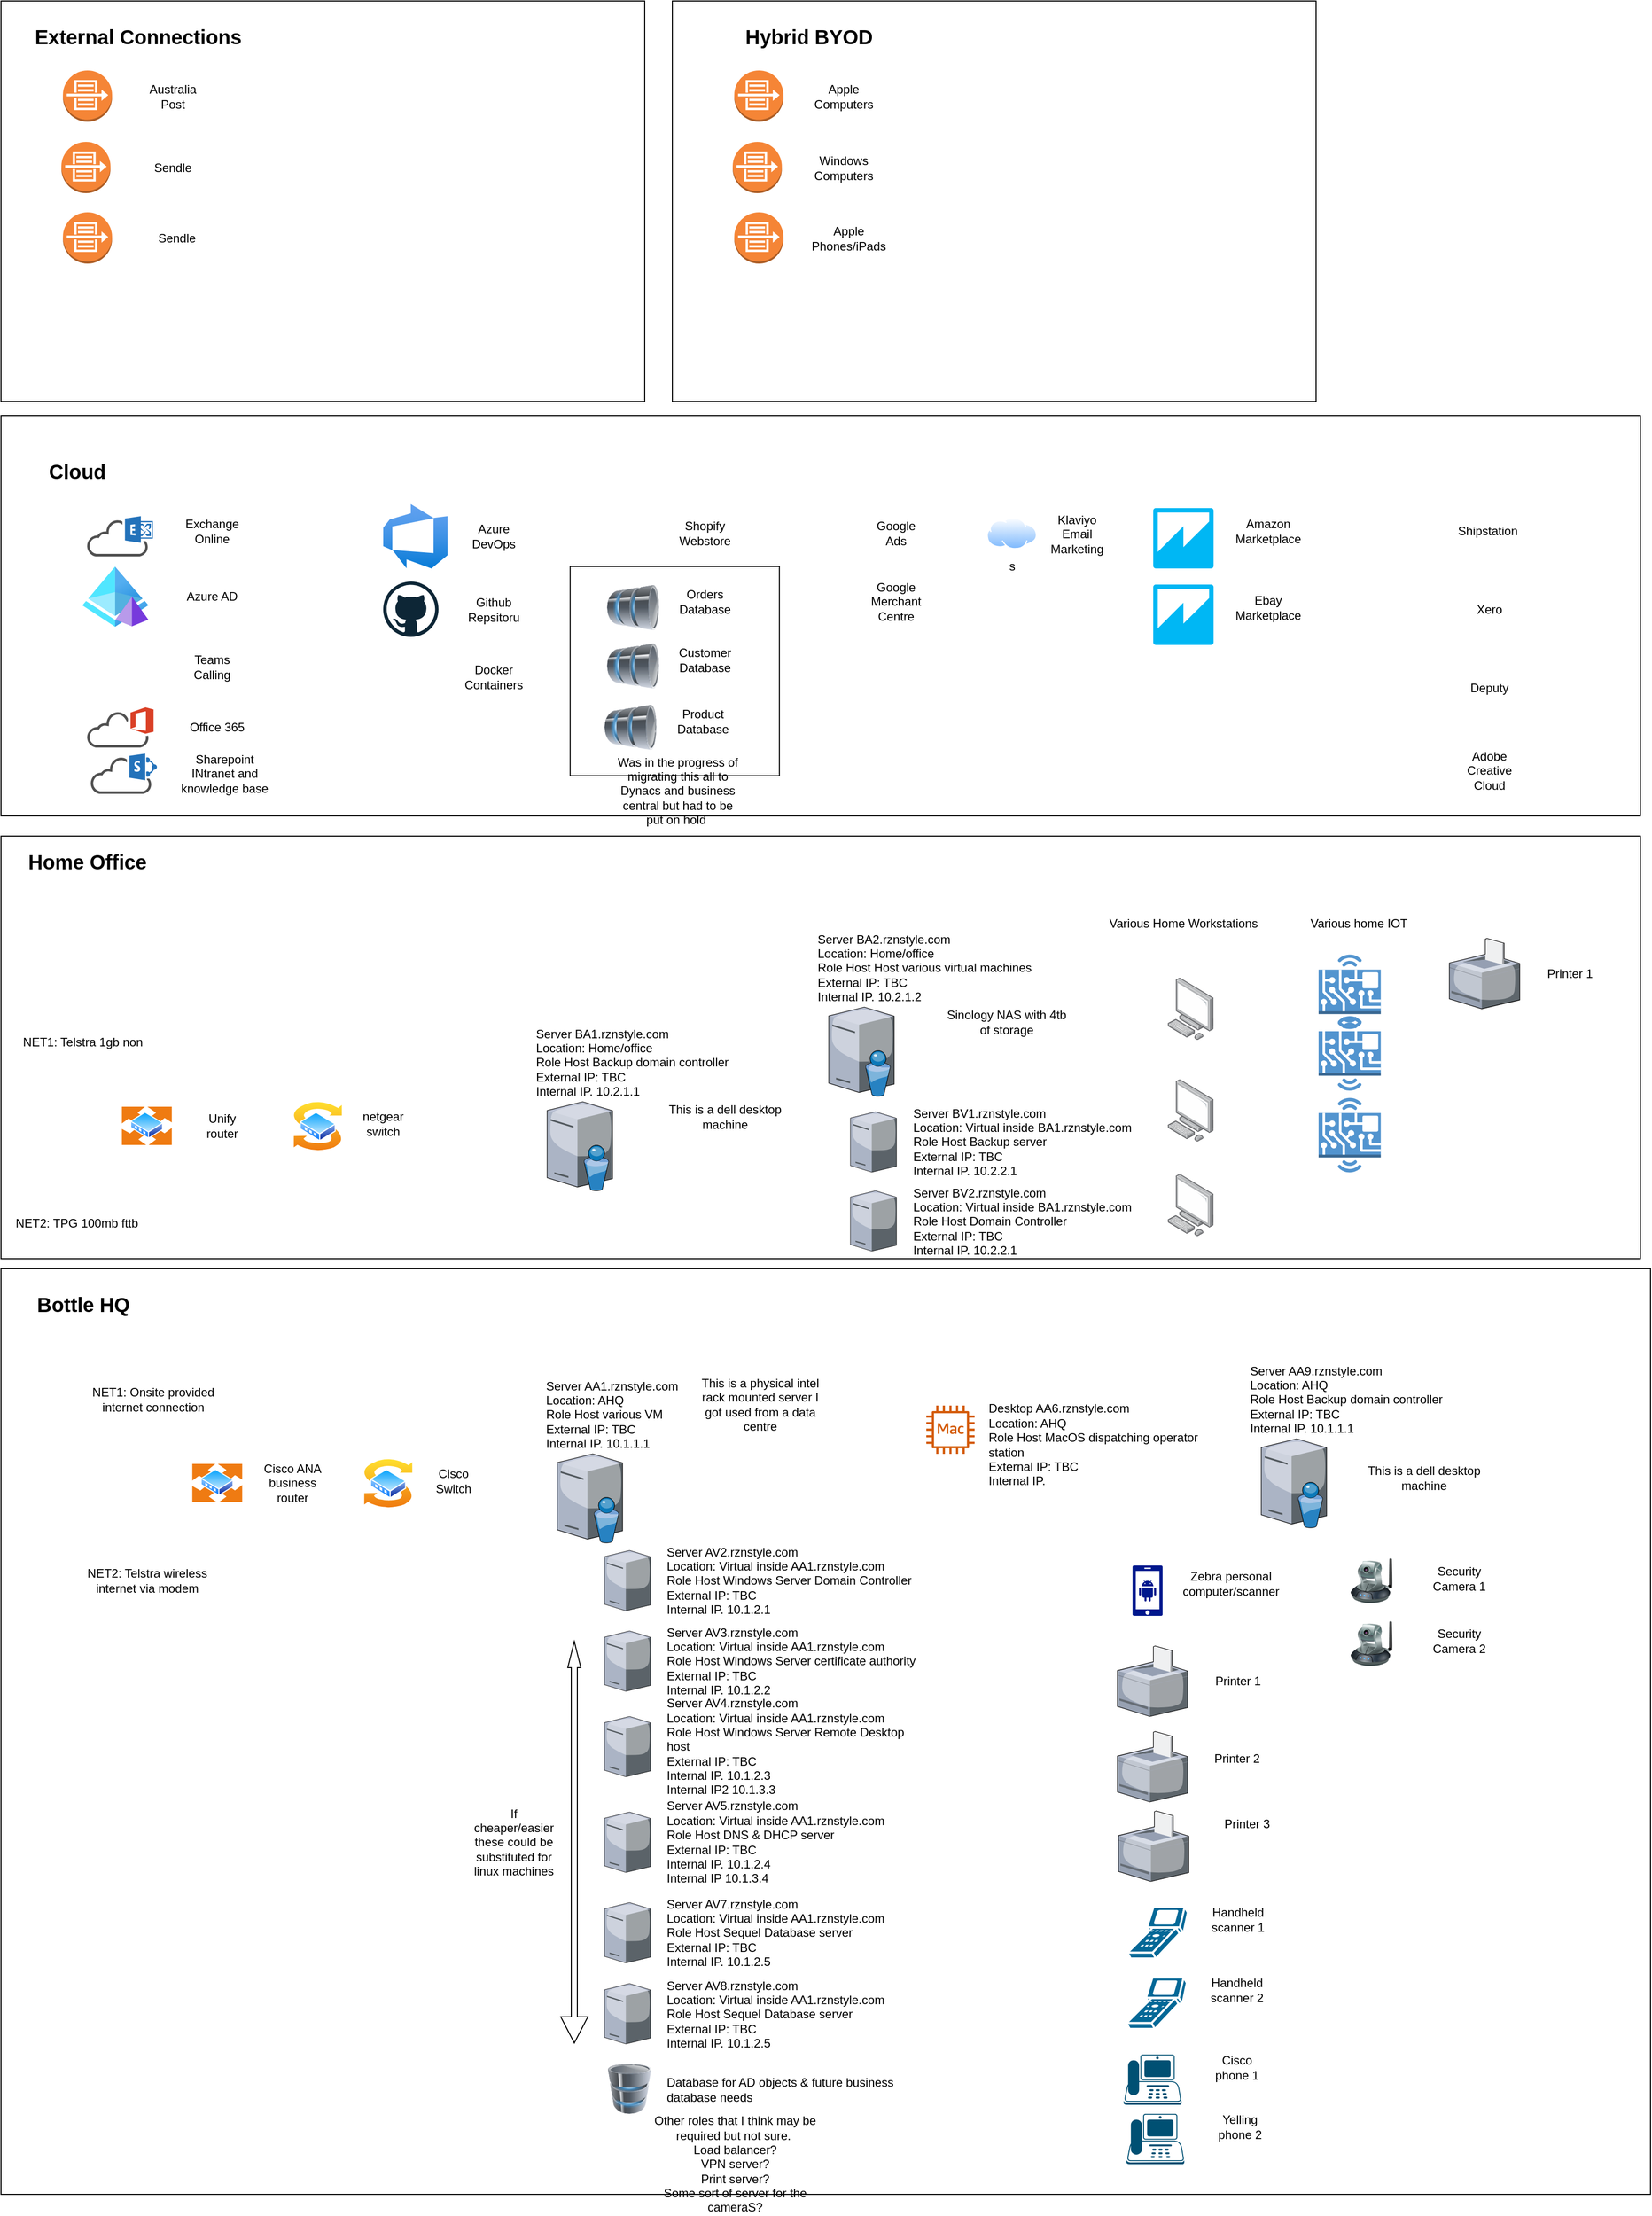 <mxfile version="21.2.3" type="github">
  <diagram name="Page-1" id="822b0af5-4adb-64df-f703-e8dfc1f81529">
    <mxGraphModel dx="2068" dy="2892" grid="1" gridSize="10" guides="1" tooltips="1" connect="1" arrows="1" fold="1" page="1" pageScale="1" pageWidth="1100" pageHeight="850" background="none" math="0" shadow="0">
      <root>
        <mxCell id="0" />
        <mxCell id="1" parent="0" />
        <mxCell id="7GHPirL2G5iuhD6CfWB7-133" value="" style="whiteSpace=wrap;html=1;aspect=fixed;" vertex="1" parent="1">
          <mxGeometry x="1075.88" y="-818" width="208" height="208" as="geometry" />
        </mxCell>
        <mxCell id="7GHPirL2G5iuhD6CfWB7-33" value="" style="rounded=0;whiteSpace=wrap;html=1;fillColor=none;" vertex="1" parent="1">
          <mxGeometry x="510" y="-120" width="1640" height="920" as="geometry" />
        </mxCell>
        <mxCell id="7d933b09d9755ecc-4" value="" style="verticalLabelPosition=bottom;aspect=fixed;html=1;verticalAlign=top;strokeColor=none;shape=mxgraph.citrix.directory_server;rounded=0;shadow=0;comic=0;fontFamily=Verdana;" parent="1" vertex="1">
          <mxGeometry x="1063" y="64" width="65" height="88.5" as="geometry" />
        </mxCell>
        <mxCell id="7d933b09d9755ecc-17" value="" style="verticalLabelPosition=bottom;aspect=fixed;html=1;verticalAlign=top;strokeColor=none;shape=mxgraph.citrix.tower_server;rounded=0;shadow=0;comic=0;fontFamily=Verdana;" parent="1" vertex="1">
          <mxGeometry x="1110" y="160" width="45.88" height="60" as="geometry" />
        </mxCell>
        <mxCell id="7GHPirL2G5iuhD6CfWB7-1" value="Server AA1.rznstyle.com&lt;br&gt;Location: AHQ&lt;br&gt;Role Host various VM&lt;br&gt;External IP: TBC&lt;br&gt;&lt;div style=&quot;&quot;&gt;Internal IP. 10.1.1.1&lt;/div&gt;" style="text;strokeColor=none;align=left;fillColor=none;html=1;verticalAlign=middle;whiteSpace=wrap;rounded=0;" vertex="1" parent="1">
          <mxGeometry x="1050" y="10" width="210" height="30" as="geometry" />
        </mxCell>
        <mxCell id="7GHPirL2G5iuhD6CfWB7-2" value="Server AV2.rznstyle.com&lt;br&gt;Location: Virtual inside AA1.rznstyle.com&lt;br&gt;Role Host Windows Server Domain Controller&lt;br&gt;External IP: TBC&lt;br&gt;&lt;div style=&quot;&quot;&gt;Internal IP. 10.1.2.1&lt;/div&gt;" style="text;strokeColor=none;align=left;fillColor=none;html=1;verticalAlign=middle;whiteSpace=wrap;rounded=0;" vertex="1" parent="1">
          <mxGeometry x="1170" y="175" width="250" height="30" as="geometry" />
        </mxCell>
        <mxCell id="7GHPirL2G5iuhD6CfWB7-3" value="" style="verticalLabelPosition=bottom;aspect=fixed;html=1;verticalAlign=top;strokeColor=none;shape=mxgraph.citrix.tower_server;rounded=0;shadow=0;comic=0;fontFamily=Verdana;" vertex="1" parent="1">
          <mxGeometry x="1110" y="240" width="45.88" height="60" as="geometry" />
        </mxCell>
        <mxCell id="7GHPirL2G5iuhD6CfWB7-4" value="Server AV3.rznstyle.com&lt;br&gt;Location: Virtual inside AA1.rznstyle.com&lt;br&gt;Role Host Windows Server certificate authority&lt;br&gt;External IP: TBC&lt;br&gt;&lt;div style=&quot;&quot;&gt;Internal IP. 10.1.2.2&lt;/div&gt;" style="text;strokeColor=none;align=left;fillColor=none;html=1;verticalAlign=middle;whiteSpace=wrap;rounded=0;" vertex="1" parent="1">
          <mxGeometry x="1170" y="255" width="250" height="30" as="geometry" />
        </mxCell>
        <mxCell id="7GHPirL2G5iuhD6CfWB7-5" value="" style="verticalLabelPosition=bottom;aspect=fixed;html=1;verticalAlign=top;strokeColor=none;shape=mxgraph.citrix.tower_server;rounded=0;shadow=0;comic=0;fontFamily=Verdana;" vertex="1" parent="1">
          <mxGeometry x="1110" y="325" width="45.88" height="60" as="geometry" />
        </mxCell>
        <mxCell id="7GHPirL2G5iuhD6CfWB7-6" value="Server AV4.rznstyle.com&lt;br&gt;Location: Virtual inside AA1.rznstyle.com&lt;br&gt;Role Host Windows Server Remote Desktop host&lt;br&gt;External IP: TBC&lt;br&gt;&lt;div style=&quot;&quot;&gt;Internal IP. 10.1.2.3&lt;/div&gt;&lt;div style=&quot;&quot;&gt;Internal IP2 10.1.3.3&lt;/div&gt;" style="text;strokeColor=none;align=left;fillColor=none;html=1;verticalAlign=middle;whiteSpace=wrap;rounded=0;" vertex="1" parent="1">
          <mxGeometry x="1170" y="340" width="250" height="30" as="geometry" />
        </mxCell>
        <mxCell id="7GHPirL2G5iuhD6CfWB7-7" value="" style="verticalLabelPosition=bottom;aspect=fixed;html=1;verticalAlign=top;strokeColor=none;shape=mxgraph.citrix.tower_server;rounded=0;shadow=0;comic=0;fontFamily=Verdana;" vertex="1" parent="1">
          <mxGeometry x="1110" y="420" width="45.88" height="60" as="geometry" />
        </mxCell>
        <mxCell id="7GHPirL2G5iuhD6CfWB7-8" value="Server AV5.rznstyle.com&lt;br&gt;Location: Virtual inside AA1.rznstyle.com&lt;br&gt;Role Host DNS &amp;amp; DHCP server&lt;br&gt;External IP: TBC&lt;br&gt;&lt;div style=&quot;&quot;&gt;Internal IP. 10.1.2.4&lt;/div&gt;&lt;div style=&quot;&quot;&gt;Internal IP 10.1.3.4&lt;/div&gt;" style="text;strokeColor=none;align=left;fillColor=none;html=1;verticalAlign=middle;whiteSpace=wrap;rounded=0;" vertex="1" parent="1">
          <mxGeometry x="1170" y="435" width="250" height="30" as="geometry" />
        </mxCell>
        <mxCell id="7GHPirL2G5iuhD6CfWB7-9" value="" style="sketch=0;outlineConnect=0;fontColor=#232F3E;gradientColor=none;fillColor=#D45B07;strokeColor=none;dashed=0;verticalLabelPosition=bottom;verticalAlign=top;align=center;html=1;fontSize=12;fontStyle=0;aspect=fixed;pointerEvents=1;shape=mxgraph.aws4.mac_instance;" vertex="1" parent="1">
          <mxGeometry x="1430" y="16" width="48" height="48" as="geometry" />
        </mxCell>
        <mxCell id="7GHPirL2G5iuhD6CfWB7-10" value="Desktop AA6.rznstyle.com&lt;br&gt;Location: AHQ&lt;br&gt;Role Host MacOS dispatching operator station&amp;nbsp;&lt;br&gt;External IP: TBC&lt;br&gt;&lt;div style=&quot;&quot;&gt;Internal IP.&amp;nbsp;&lt;/div&gt;" style="text;strokeColor=none;align=left;fillColor=none;html=1;verticalAlign=middle;whiteSpace=wrap;rounded=0;" vertex="1" parent="1">
          <mxGeometry x="1490" y="40" width="250" height="30" as="geometry" />
        </mxCell>
        <mxCell id="7GHPirL2G5iuhD6CfWB7-11" value="" style="verticalLabelPosition=bottom;aspect=fixed;html=1;verticalAlign=top;strokeColor=none;shape=mxgraph.citrix.tower_server;rounded=0;shadow=0;comic=0;fontFamily=Verdana;" vertex="1" parent="1">
          <mxGeometry x="1110" y="510" width="45.88" height="60" as="geometry" />
        </mxCell>
        <mxCell id="7GHPirL2G5iuhD6CfWB7-12" value="Server AV7.rznstyle.com&lt;br&gt;Location: Virtual inside AA1.rznstyle.com&lt;br&gt;Role Host Sequel Database server&lt;br&gt;External IP: TBC&lt;br&gt;&lt;div style=&quot;&quot;&gt;Internal IP. 10.1.2.5&lt;/div&gt;" style="text;strokeColor=none;align=left;fillColor=none;html=1;verticalAlign=middle;whiteSpace=wrap;rounded=0;" vertex="1" parent="1">
          <mxGeometry x="1170" y="525" width="250" height="30" as="geometry" />
        </mxCell>
        <mxCell id="7GHPirL2G5iuhD6CfWB7-13" value="Other roles that I think may be required but not sure.&amp;nbsp;&lt;br&gt;Load balancer?&lt;br&gt;VPN server?&lt;br&gt;Print server?&lt;br&gt;Some sort of server for the cameraS?" style="text;strokeColor=none;align=center;fillColor=none;html=1;verticalAlign=middle;whiteSpace=wrap;rounded=0;" vertex="1" parent="1">
          <mxGeometry x="1140" y="740" width="200" height="60" as="geometry" />
        </mxCell>
        <mxCell id="7GHPirL2G5iuhD6CfWB7-14" value="" style="verticalLabelPosition=bottom;aspect=fixed;html=1;verticalAlign=top;strokeColor=none;shape=mxgraph.citrix.tower_server;rounded=0;shadow=0;comic=0;fontFamily=Verdana;" vertex="1" parent="1">
          <mxGeometry x="1110" y="590.5" width="45.88" height="60" as="geometry" />
        </mxCell>
        <mxCell id="7GHPirL2G5iuhD6CfWB7-15" value="Server AV8.rznstyle.com&lt;br&gt;Location: Virtual inside AA1.rznstyle.com&lt;br&gt;Role Host Sequel Database server&lt;br&gt;External IP: TBC&lt;br&gt;&lt;div style=&quot;&quot;&gt;Internal IP. 10.1.2.5&lt;/div&gt;" style="text;strokeColor=none;align=left;fillColor=none;html=1;verticalAlign=middle;whiteSpace=wrap;rounded=0;" vertex="1" parent="1">
          <mxGeometry x="1170" y="605.5" width="250" height="30" as="geometry" />
        </mxCell>
        <mxCell id="7GHPirL2G5iuhD6CfWB7-16" value="" style="shape=flexArrow;endArrow=classic;startArrow=classic;html=1;rounded=0;endWidth=6;endSize=8.33;width=6;startSize=8.33;" edge="1" parent="1">
          <mxGeometry width="100" height="100" relative="1" as="geometry">
            <mxPoint x="1080" y="650" as="sourcePoint" />
            <mxPoint x="1080" y="250" as="targetPoint" />
          </mxGeometry>
        </mxCell>
        <mxCell id="7GHPirL2G5iuhD6CfWB7-17" value="If cheaper/easier these could be substituted for linux machines" style="text;strokeColor=none;align=center;fillColor=none;html=1;verticalAlign=middle;whiteSpace=wrap;rounded=0;" vertex="1" parent="1">
          <mxGeometry x="990" y="435" width="60" height="30" as="geometry" />
        </mxCell>
        <mxCell id="7GHPirL2G5iuhD6CfWB7-18" value="This is a physical intel rack mounted server I got used from a data centre" style="text;strokeColor=none;align=center;fillColor=none;html=1;verticalAlign=middle;whiteSpace=wrap;rounded=0;" vertex="1" parent="1">
          <mxGeometry x="1200" width="130" height="30" as="geometry" />
        </mxCell>
        <mxCell id="7GHPirL2G5iuhD6CfWB7-19" value="" style="image;aspect=fixed;perimeter=ellipsePerimeter;html=1;align=center;shadow=0;dashed=0;spacingTop=3;image=img/lib/active_directory/router.svg;" vertex="1" parent="1">
          <mxGeometry x="700" y="74" width="50" height="38" as="geometry" />
        </mxCell>
        <mxCell id="7GHPirL2G5iuhD6CfWB7-20" value="Cisco ANA business router" style="text;strokeColor=none;align=center;fillColor=none;html=1;verticalAlign=middle;whiteSpace=wrap;rounded=0;" vertex="1" parent="1">
          <mxGeometry x="770" y="78.25" width="60" height="30" as="geometry" />
        </mxCell>
        <mxCell id="7GHPirL2G5iuhD6CfWB7-21" value="" style="shape=image;html=1;verticalAlign=top;verticalLabelPosition=bottom;labelBackgroundColor=#ffffff;imageAspect=0;aspect=fixed;image=https://cdn2.iconfinder.com/data/icons/whcompare-isometric-web-hosting-servers/50/server-connection-128.png" vertex="1" parent="1">
          <mxGeometry x="621" y="25" width="48" height="48" as="geometry" />
        </mxCell>
        <mxCell id="7GHPirL2G5iuhD6CfWB7-22" value="NET1: Onsite provided internet connection" style="text;strokeColor=none;align=center;fillColor=none;html=1;verticalAlign=middle;whiteSpace=wrap;rounded=0;" vertex="1" parent="1">
          <mxGeometry x="586" y="-5" width="151" height="30" as="geometry" />
        </mxCell>
        <mxCell id="7GHPirL2G5iuhD6CfWB7-23" value="" style="shape=image;html=1;verticalAlign=top;verticalLabelPosition=bottom;labelBackgroundColor=#ffffff;imageAspect=0;aspect=fixed;image=https://cdn2.iconfinder.com/data/icons/whcompare-isometric-web-hosting-servers/50/server-connection-128.png" vertex="1" parent="1">
          <mxGeometry x="621" y="115" width="48" height="48" as="geometry" />
        </mxCell>
        <mxCell id="7GHPirL2G5iuhD6CfWB7-24" value="NET2: Telstra wireless internet via modem" style="text;strokeColor=none;align=center;fillColor=none;html=1;verticalAlign=middle;whiteSpace=wrap;rounded=0;" vertex="1" parent="1">
          <mxGeometry x="580" y="175" width="151" height="30" as="geometry" />
        </mxCell>
        <mxCell id="7GHPirL2G5iuhD6CfWB7-25" value="" style="image;aspect=fixed;perimeter=ellipsePerimeter;html=1;align=center;shadow=0;dashed=0;spacingTop=3;image=img/lib/active_directory/switch.svg;" vertex="1" parent="1">
          <mxGeometry x="870" y="68.25" width="50" height="50" as="geometry" />
        </mxCell>
        <mxCell id="7GHPirL2G5iuhD6CfWB7-26" value="Cisco Switch" style="text;strokeColor=none;align=center;fillColor=none;html=1;verticalAlign=middle;whiteSpace=wrap;rounded=0;" vertex="1" parent="1">
          <mxGeometry x="930" y="76" width="60" height="30" as="geometry" />
        </mxCell>
        <mxCell id="7GHPirL2G5iuhD6CfWB7-28" value="" style="image;html=1;image=img/lib/clip_art/computers/Database_128x128.png" vertex="1" parent="1">
          <mxGeometry x="1110" y="670" width="50" height="50" as="geometry" />
        </mxCell>
        <mxCell id="7GHPirL2G5iuhD6CfWB7-29" value="Database for AD objects &amp;amp; future business database needs" style="text;strokeColor=none;align=left;fillColor=none;html=1;verticalAlign=middle;whiteSpace=wrap;rounded=0;" vertex="1" parent="1">
          <mxGeometry x="1170" y="681" width="250" height="30" as="geometry" />
        </mxCell>
        <mxCell id="7GHPirL2G5iuhD6CfWB7-30" value="" style="verticalLabelPosition=bottom;aspect=fixed;html=1;verticalAlign=top;strokeColor=none;shape=mxgraph.citrix.directory_server;rounded=0;shadow=0;comic=0;fontFamily=Verdana;" vertex="1" parent="1">
          <mxGeometry x="1763" y="49" width="65" height="88.5" as="geometry" />
        </mxCell>
        <mxCell id="7GHPirL2G5iuhD6CfWB7-31" value="Server AA9.rznstyle.com&lt;br&gt;Location: AHQ&lt;br&gt;Role Host Backup domain controller&lt;br&gt;External IP: TBC&lt;br&gt;&lt;div style=&quot;&quot;&gt;Internal IP. 10.1.1.1&lt;/div&gt;" style="text;strokeColor=none;align=left;fillColor=none;html=1;verticalAlign=middle;whiteSpace=wrap;rounded=0;" vertex="1" parent="1">
          <mxGeometry x="1750" y="-5" width="210" height="30" as="geometry" />
        </mxCell>
        <mxCell id="7GHPirL2G5iuhD6CfWB7-32" value="This is a dell desktop machine" style="text;strokeColor=none;align=center;fillColor=none;html=1;verticalAlign=middle;whiteSpace=wrap;rounded=0;" vertex="1" parent="1">
          <mxGeometry x="1860" y="73" width="130" height="30" as="geometry" />
        </mxCell>
        <mxCell id="7GHPirL2G5iuhD6CfWB7-34" value="" style="verticalLabelPosition=bottom;aspect=fixed;html=1;verticalAlign=top;strokeColor=none;shape=mxgraph.citrix.directory_server;rounded=0;shadow=0;comic=0;fontFamily=Verdana;" vertex="1" parent="1">
          <mxGeometry x="1053" y="-286" width="65" height="88.5" as="geometry" />
        </mxCell>
        <mxCell id="7GHPirL2G5iuhD6CfWB7-35" value="Server BA1.rznstyle.com&lt;br&gt;Location: Home/office&lt;br&gt;Role Host Backup domain controller&lt;br&gt;External IP: TBC&lt;br&gt;&lt;div style=&quot;&quot;&gt;Internal IP. 10.2.1.1&lt;/div&gt;" style="text;strokeColor=none;align=left;fillColor=none;html=1;verticalAlign=middle;whiteSpace=wrap;rounded=0;" vertex="1" parent="1">
          <mxGeometry x="1040" y="-340" width="210" height="30" as="geometry" />
        </mxCell>
        <mxCell id="7GHPirL2G5iuhD6CfWB7-36" value="This is a dell desktop machine" style="text;strokeColor=none;align=center;fillColor=none;html=1;verticalAlign=middle;whiteSpace=wrap;rounded=0;" vertex="1" parent="1">
          <mxGeometry x="1164.5" y="-286" width="130" height="30" as="geometry" />
        </mxCell>
        <mxCell id="7GHPirL2G5iuhD6CfWB7-37" value="" style="image;aspect=fixed;perimeter=ellipsePerimeter;html=1;align=center;shadow=0;dashed=0;spacingTop=3;image=img/lib/active_directory/router.svg;" vertex="1" parent="1">
          <mxGeometry x="630" y="-281" width="50" height="38" as="geometry" />
        </mxCell>
        <mxCell id="7GHPirL2G5iuhD6CfWB7-38" value="Unify router" style="text;strokeColor=none;align=center;fillColor=none;html=1;verticalAlign=middle;whiteSpace=wrap;rounded=0;" vertex="1" parent="1">
          <mxGeometry x="700" y="-276.75" width="60" height="30" as="geometry" />
        </mxCell>
        <mxCell id="7GHPirL2G5iuhD6CfWB7-39" value="" style="shape=image;html=1;verticalAlign=top;verticalLabelPosition=bottom;labelBackgroundColor=#ffffff;imageAspect=0;aspect=fixed;image=https://cdn2.iconfinder.com/data/icons/whcompare-isometric-web-hosting-servers/50/server-connection-128.png" vertex="1" parent="1">
          <mxGeometry x="551" y="-330" width="48" height="48" as="geometry" />
        </mxCell>
        <mxCell id="7GHPirL2G5iuhD6CfWB7-40" value="NET1: Telstra 1gb non" style="text;strokeColor=none;align=center;fillColor=none;html=1;verticalAlign=middle;whiteSpace=wrap;rounded=0;" vertex="1" parent="1">
          <mxGeometry x="516" y="-360" width="151" height="30" as="geometry" />
        </mxCell>
        <mxCell id="7GHPirL2G5iuhD6CfWB7-41" value="" style="shape=image;html=1;verticalAlign=top;verticalLabelPosition=bottom;labelBackgroundColor=#ffffff;imageAspect=0;aspect=fixed;image=https://cdn2.iconfinder.com/data/icons/whcompare-isometric-web-hosting-servers/50/server-connection-128.png" vertex="1" parent="1">
          <mxGeometry x="551" y="-240" width="48" height="48" as="geometry" />
        </mxCell>
        <mxCell id="7GHPirL2G5iuhD6CfWB7-42" value="NET2: TPG 100mb fttb" style="text;strokeColor=none;align=center;fillColor=none;html=1;verticalAlign=middle;whiteSpace=wrap;rounded=0;" vertex="1" parent="1">
          <mxGeometry x="510" y="-180" width="151" height="30" as="geometry" />
        </mxCell>
        <mxCell id="7GHPirL2G5iuhD6CfWB7-43" value="" style="image;aspect=fixed;perimeter=ellipsePerimeter;html=1;align=center;shadow=0;dashed=0;spacingTop=3;image=img/lib/active_directory/switch.svg;" vertex="1" parent="1">
          <mxGeometry x="800" y="-286.75" width="50" height="50" as="geometry" />
        </mxCell>
        <mxCell id="7GHPirL2G5iuhD6CfWB7-44" value="netgear switch" style="text;strokeColor=none;align=center;fillColor=none;html=1;verticalAlign=middle;whiteSpace=wrap;rounded=0;" vertex="1" parent="1">
          <mxGeometry x="860" y="-279" width="60" height="30" as="geometry" />
        </mxCell>
        <mxCell id="7GHPirL2G5iuhD6CfWB7-45" value="" style="verticalLabelPosition=bottom;aspect=fixed;html=1;verticalAlign=top;strokeColor=none;shape=mxgraph.citrix.directory_server;rounded=0;shadow=0;comic=0;fontFamily=Verdana;" vertex="1" parent="1">
          <mxGeometry x="1333" y="-380" width="65" height="88.5" as="geometry" />
        </mxCell>
        <mxCell id="7GHPirL2G5iuhD6CfWB7-46" value="Server BA2.rznstyle.com&lt;br&gt;Location: Home/office&lt;br&gt;Role Host Host various virtual machines&lt;br&gt;External IP: TBC&lt;br&gt;&lt;div style=&quot;&quot;&gt;Internal IP. 10.2.1.2&lt;/div&gt;" style="text;strokeColor=none;align=left;fillColor=none;html=1;verticalAlign=middle;whiteSpace=wrap;rounded=0;" vertex="1" parent="1">
          <mxGeometry x="1320" y="-434" width="230" height="30" as="geometry" />
        </mxCell>
        <mxCell id="7GHPirL2G5iuhD6CfWB7-47" value="Sinology NAS with 4tb of storage" style="text;strokeColor=none;align=center;fillColor=none;html=1;verticalAlign=middle;whiteSpace=wrap;rounded=0;" vertex="1" parent="1">
          <mxGeometry x="1444.5" y="-380" width="130" height="30" as="geometry" />
        </mxCell>
        <mxCell id="7GHPirL2G5iuhD6CfWB7-48" value="" style="verticalLabelPosition=bottom;aspect=fixed;html=1;verticalAlign=top;strokeColor=none;shape=mxgraph.citrix.tower_server;rounded=0;shadow=0;comic=0;fontFamily=Verdana;" vertex="1" parent="1">
          <mxGeometry x="1354.5" y="-276" width="45.88" height="60" as="geometry" />
        </mxCell>
        <mxCell id="7GHPirL2G5iuhD6CfWB7-49" value="Server BV1.rznstyle.com&lt;br&gt;Location: Virtual inside BA1.rznstyle.com&lt;br&gt;Role Host Backup server&lt;br&gt;External IP: TBC&lt;br&gt;&lt;div style=&quot;&quot;&gt;Internal IP. 10.2.2.1&lt;/div&gt;" style="text;strokeColor=none;align=left;fillColor=none;html=1;verticalAlign=middle;whiteSpace=wrap;rounded=0;" vertex="1" parent="1">
          <mxGeometry x="1414.5" y="-261" width="250" height="30" as="geometry" />
        </mxCell>
        <mxCell id="7GHPirL2G5iuhD6CfWB7-50" value="" style="verticalLabelPosition=bottom;aspect=fixed;html=1;verticalAlign=top;strokeColor=none;shape=mxgraph.citrix.tower_server;rounded=0;shadow=0;comic=0;fontFamily=Verdana;" vertex="1" parent="1">
          <mxGeometry x="1354.5" y="-197.5" width="45.88" height="60" as="geometry" />
        </mxCell>
        <mxCell id="7GHPirL2G5iuhD6CfWB7-51" value="Server BV2.rznstyle.com&lt;br&gt;Location: Virtual inside BA1.rznstyle.com&lt;br&gt;Role Host Domain Controller&lt;br&gt;External IP: TBC&lt;br&gt;&lt;div style=&quot;&quot;&gt;Internal IP. 10.2.2.1&lt;/div&gt;" style="text;strokeColor=none;align=left;fillColor=none;html=1;verticalAlign=middle;whiteSpace=wrap;rounded=0;" vertex="1" parent="1">
          <mxGeometry x="1414.5" y="-182.5" width="250" height="30" as="geometry" />
        </mxCell>
        <mxCell id="7GHPirL2G5iuhD6CfWB7-52" value="" style="verticalLabelPosition=bottom;sketch=0;aspect=fixed;html=1;verticalAlign=top;strokeColor=none;align=center;outlineConnect=0;shape=mxgraph.citrix.printer;" vertex="1" parent="1">
          <mxGeometry x="1620" y="255" width="70" height="70" as="geometry" />
        </mxCell>
        <mxCell id="7GHPirL2G5iuhD6CfWB7-53" value="" style="verticalLabelPosition=bottom;sketch=0;aspect=fixed;html=1;verticalAlign=top;strokeColor=none;align=center;outlineConnect=0;shape=mxgraph.citrix.printer;" vertex="1" parent="1">
          <mxGeometry x="1620" y="340" width="70" height="70" as="geometry" />
        </mxCell>
        <mxCell id="7GHPirL2G5iuhD6CfWB7-54" value="" style="verticalLabelPosition=bottom;sketch=0;aspect=fixed;html=1;verticalAlign=top;strokeColor=none;align=center;outlineConnect=0;shape=mxgraph.citrix.printer;" vertex="1" parent="1">
          <mxGeometry x="1621" y="419" width="70" height="70" as="geometry" />
        </mxCell>
        <mxCell id="7GHPirL2G5iuhD6CfWB7-55" value="Printer 1" style="text;strokeColor=none;align=center;fillColor=none;html=1;verticalAlign=middle;whiteSpace=wrap;rounded=0;" vertex="1" parent="1">
          <mxGeometry x="1710" y="275" width="60" height="30" as="geometry" />
        </mxCell>
        <mxCell id="7GHPirL2G5iuhD6CfWB7-56" value="Printer 2" style="text;strokeColor=none;align=center;fillColor=none;html=1;verticalAlign=middle;whiteSpace=wrap;rounded=0;" vertex="1" parent="1">
          <mxGeometry x="1709" y="354" width="60" height="25" as="geometry" />
        </mxCell>
        <mxCell id="7GHPirL2G5iuhD6CfWB7-57" value="Printer 3" style="text;strokeColor=none;align=center;fillColor=none;html=1;verticalAlign=middle;whiteSpace=wrap;rounded=0;" vertex="1" parent="1">
          <mxGeometry x="1719" y="419" width="60" height="25" as="geometry" />
        </mxCell>
        <mxCell id="7GHPirL2G5iuhD6CfWB7-58" value="" style="shape=mxgraph.cisco.computers_and_peripherals.scanner;html=1;pointerEvents=1;dashed=0;fillColor=#036897;strokeColor=#ffffff;strokeWidth=2;verticalLabelPosition=bottom;verticalAlign=top;align=center;outlineConnect=0;" vertex="1" parent="1">
          <mxGeometry x="1630" y="514.5" width="60" height="51" as="geometry" />
        </mxCell>
        <mxCell id="7GHPirL2G5iuhD6CfWB7-59" value="Handheld scanner 1" style="text;strokeColor=none;align=center;fillColor=none;html=1;verticalAlign=middle;whiteSpace=wrap;rounded=0;" vertex="1" parent="1">
          <mxGeometry x="1710" y="514.5" width="60" height="25" as="geometry" />
        </mxCell>
        <mxCell id="7GHPirL2G5iuhD6CfWB7-60" value="" style="shape=mxgraph.cisco.computers_and_peripherals.scanner;html=1;pointerEvents=1;dashed=0;fillColor=#036897;strokeColor=#ffffff;strokeWidth=2;verticalLabelPosition=bottom;verticalAlign=top;align=center;outlineConnect=0;" vertex="1" parent="1">
          <mxGeometry x="1629" y="584.5" width="60" height="51" as="geometry" />
        </mxCell>
        <mxCell id="7GHPirL2G5iuhD6CfWB7-61" value="Handheld scanner 2" style="text;strokeColor=none;align=center;fillColor=none;html=1;verticalAlign=middle;whiteSpace=wrap;rounded=0;" vertex="1" parent="1">
          <mxGeometry x="1709" y="584.5" width="60" height="25" as="geometry" />
        </mxCell>
        <mxCell id="7GHPirL2G5iuhD6CfWB7-62" value="" style="points=[[0.59,0,0],[0.87,0.015,0],[0.88,0.3,0],[0.99,0.99,0],[0.5,1,0],[0.01,0.99,0],[0.075,0.5,0],[0.17,0.115,0]];verticalLabelPosition=bottom;sketch=0;html=1;verticalAlign=top;aspect=fixed;align=center;pointerEvents=1;shape=mxgraph.cisco19.ip_phone;fillColor=#005073;strokeColor=none;" vertex="1" parent="1">
          <mxGeometry x="1626.25" y="661" width="57.5" height="50" as="geometry" />
        </mxCell>
        <mxCell id="7GHPirL2G5iuhD6CfWB7-63" value="Cisco phone 1" style="text;strokeColor=none;align=center;fillColor=none;html=1;verticalAlign=middle;whiteSpace=wrap;rounded=0;" vertex="1" parent="1">
          <mxGeometry x="1709" y="661" width="60" height="25" as="geometry" />
        </mxCell>
        <mxCell id="7GHPirL2G5iuhD6CfWB7-64" value="" style="points=[[0.59,0,0],[0.87,0.015,0],[0.88,0.3,0],[0.99,0.99,0],[0.5,1,0],[0.01,0.99,0],[0.075,0.5,0],[0.17,0.115,0]];verticalLabelPosition=bottom;sketch=0;html=1;verticalAlign=top;aspect=fixed;align=center;pointerEvents=1;shape=mxgraph.cisco19.ip_phone;fillColor=#005073;strokeColor=none;" vertex="1" parent="1">
          <mxGeometry x="1629" y="720" width="57.5" height="50" as="geometry" />
        </mxCell>
        <mxCell id="7GHPirL2G5iuhD6CfWB7-65" value="Yelling phone 2" style="text;strokeColor=none;align=center;fillColor=none;html=1;verticalAlign=middle;whiteSpace=wrap;rounded=0;" vertex="1" parent="1">
          <mxGeometry x="1711.75" y="720" width="60" height="25" as="geometry" />
        </mxCell>
        <mxCell id="7GHPirL2G5iuhD6CfWB7-66" value="" style="sketch=0;aspect=fixed;pointerEvents=1;shadow=0;dashed=0;html=1;strokeColor=none;labelPosition=center;verticalLabelPosition=bottom;verticalAlign=top;align=center;fillColor=#00188D;shape=mxgraph.mscae.enterprise.android_phone" vertex="1" parent="1">
          <mxGeometry x="1635" y="175" width="30" height="50" as="geometry" />
        </mxCell>
        <mxCell id="7GHPirL2G5iuhD6CfWB7-67" value="Zebra personal computer/scanner" style="text;strokeColor=none;align=center;fillColor=none;html=1;verticalAlign=middle;whiteSpace=wrap;rounded=0;" vertex="1" parent="1">
          <mxGeometry x="1703" y="180" width="60" height="25" as="geometry" />
        </mxCell>
        <mxCell id="7GHPirL2G5iuhD6CfWB7-68" value="" style="image;html=1;image=img/lib/clip_art/networking/Ip_Camera_128x128.png" vertex="1" parent="1">
          <mxGeometry x="1850" y="167.5" width="45" height="45" as="geometry" />
        </mxCell>
        <mxCell id="7GHPirL2G5iuhD6CfWB7-69" value="Security Camera 1" style="text;strokeColor=none;align=center;fillColor=none;html=1;verticalAlign=middle;whiteSpace=wrap;rounded=0;" vertex="1" parent="1">
          <mxGeometry x="1930" y="175" width="60" height="25" as="geometry" />
        </mxCell>
        <mxCell id="7GHPirL2G5iuhD6CfWB7-70" value="" style="image;html=1;image=img/lib/clip_art/networking/Ip_Camera_128x128.png" vertex="1" parent="1">
          <mxGeometry x="1850" y="230" width="45" height="45" as="geometry" />
        </mxCell>
        <mxCell id="7GHPirL2G5iuhD6CfWB7-71" value="Security Camera 2" style="text;strokeColor=none;align=center;fillColor=none;html=1;verticalAlign=middle;whiteSpace=wrap;rounded=0;" vertex="1" parent="1">
          <mxGeometry x="1930" y="237.5" width="60" height="25" as="geometry" />
        </mxCell>
        <mxCell id="7GHPirL2G5iuhD6CfWB7-72" value="" style="image;points=[];aspect=fixed;html=1;align=center;shadow=0;dashed=0;image=img/lib/allied_telesis/computer_and_terminals/Personal_Computer.svg;" vertex="1" parent="1">
          <mxGeometry x="1670" y="-409.3" width="45.6" height="61.8" as="geometry" />
        </mxCell>
        <mxCell id="7GHPirL2G5iuhD6CfWB7-73" value="" style="image;points=[];aspect=fixed;html=1;align=center;shadow=0;dashed=0;image=img/lib/allied_telesis/computer_and_terminals/Personal_Computer.svg;" vertex="1" parent="1">
          <mxGeometry x="1670" y="-308.3" width="45.6" height="61.8" as="geometry" />
        </mxCell>
        <mxCell id="7GHPirL2G5iuhD6CfWB7-74" value="" style="image;points=[];aspect=fixed;html=1;align=center;shadow=0;dashed=0;image=img/lib/allied_telesis/computer_and_terminals/Personal_Computer.svg;" vertex="1" parent="1">
          <mxGeometry x="1670" y="-214.3" width="45.6" height="61.8" as="geometry" />
        </mxCell>
        <mxCell id="7GHPirL2G5iuhD6CfWB7-75" value="Various Home Workstations" style="text;strokeColor=none;align=left;fillColor=none;html=1;verticalAlign=middle;whiteSpace=wrap;rounded=0;" vertex="1" parent="1">
          <mxGeometry x="1610" y="-478.3" width="170" height="30" as="geometry" />
        </mxCell>
        <mxCell id="7GHPirL2G5iuhD6CfWB7-76" value="Various home IOT" style="text;strokeColor=none;align=left;fillColor=none;html=1;verticalAlign=middle;whiteSpace=wrap;rounded=0;" vertex="1" parent="1">
          <mxGeometry x="1810" y="-478.3" width="170" height="30" as="geometry" />
        </mxCell>
        <mxCell id="7GHPirL2G5iuhD6CfWB7-77" value="" style="outlineConnect=0;dashed=0;verticalLabelPosition=bottom;verticalAlign=top;align=center;html=1;shape=mxgraph.aws3.hardware_board;fillColor=#5294CF;gradientColor=none;" vertex="1" parent="1">
          <mxGeometry x="1820" y="-432.3" width="61.85" height="74" as="geometry" />
        </mxCell>
        <mxCell id="7GHPirL2G5iuhD6CfWB7-78" value="" style="outlineConnect=0;dashed=0;verticalLabelPosition=bottom;verticalAlign=top;align=center;html=1;shape=mxgraph.aws3.hardware_board;fillColor=#5294CF;gradientColor=none;" vertex="1" parent="1">
          <mxGeometry x="1820" y="-371.05" width="61.85" height="74" as="geometry" />
        </mxCell>
        <mxCell id="7GHPirL2G5iuhD6CfWB7-79" value="" style="outlineConnect=0;dashed=0;verticalLabelPosition=bottom;verticalAlign=top;align=center;html=1;shape=mxgraph.aws3.hardware_board;fillColor=#5294CF;gradientColor=none;" vertex="1" parent="1">
          <mxGeometry x="1820" y="-289.8" width="61.85" height="74" as="geometry" />
        </mxCell>
        <mxCell id="7GHPirL2G5iuhD6CfWB7-80" value="" style="verticalLabelPosition=bottom;sketch=0;aspect=fixed;html=1;verticalAlign=top;strokeColor=none;align=center;outlineConnect=0;shape=mxgraph.citrix.printer;" vertex="1" parent="1">
          <mxGeometry x="1950" y="-448.3" width="70" height="70" as="geometry" />
        </mxCell>
        <mxCell id="7GHPirL2G5iuhD6CfWB7-81" value="Printer 1" style="text;strokeColor=none;align=center;fillColor=none;html=1;verticalAlign=middle;whiteSpace=wrap;rounded=0;" vertex="1" parent="1">
          <mxGeometry x="2040" y="-428.3" width="60" height="30" as="geometry" />
        </mxCell>
        <mxCell id="7GHPirL2G5iuhD6CfWB7-83" value="Bottle HQ" style="text;strokeColor=none;align=center;fillColor=none;html=1;verticalAlign=middle;whiteSpace=wrap;rounded=0;fontSize=20;fontStyle=1" vertex="1" parent="1">
          <mxGeometry x="526.5" y="-100" width="130" height="30" as="geometry" />
        </mxCell>
        <mxCell id="7GHPirL2G5iuhD6CfWB7-84" value="" style="rounded=0;whiteSpace=wrap;html=1;fillColor=none;" vertex="1" parent="1">
          <mxGeometry x="510" y="-550" width="1630" height="420" as="geometry" />
        </mxCell>
        <mxCell id="7GHPirL2G5iuhD6CfWB7-85" value="Home Office" style="text;strokeColor=none;align=center;fillColor=none;html=1;verticalAlign=middle;whiteSpace=wrap;rounded=0;fontSize=20;fontStyle=1" vertex="1" parent="1">
          <mxGeometry x="531" y="-540" width="130" height="30" as="geometry" />
        </mxCell>
        <mxCell id="7GHPirL2G5iuhD6CfWB7-86" value="" style="rounded=0;whiteSpace=wrap;html=1;fillColor=none;" vertex="1" parent="1">
          <mxGeometry x="510" y="-968" width="1630" height="398" as="geometry" />
        </mxCell>
        <mxCell id="7GHPirL2G5iuhD6CfWB7-87" value="Cloud" style="text;strokeColor=none;align=center;fillColor=none;html=1;verticalAlign=middle;whiteSpace=wrap;rounded=0;fontSize=20;fontStyle=1" vertex="1" parent="1">
          <mxGeometry x="520.5" y="-928" width="130" height="30" as="geometry" />
        </mxCell>
        <mxCell id="7GHPirL2G5iuhD6CfWB7-88" value="" style="sketch=0;pointerEvents=1;shadow=0;dashed=0;html=1;strokeColor=none;fillColor=#505050;labelPosition=center;verticalLabelPosition=bottom;outlineConnect=0;verticalAlign=top;align=center;shape=mxgraph.office.clouds.cloud_exchange_online;" vertex="1" parent="1">
          <mxGeometry x="595.43" y="-868" width="65.57" height="40" as="geometry" />
        </mxCell>
        <mxCell id="7GHPirL2G5iuhD6CfWB7-89" value="" style="image;aspect=fixed;html=1;points=[];align=center;fontSize=12;image=img/lib/azure2/identity/Azure_AD_Domain_Services.svg;" vertex="1" parent="1">
          <mxGeometry x="590.87" y="-818" width="65.63" height="60" as="geometry" />
        </mxCell>
        <mxCell id="7GHPirL2G5iuhD6CfWB7-90" value="" style="shape=image;html=1;verticalAlign=top;verticalLabelPosition=bottom;labelBackgroundColor=#ffffff;imageAspect=0;aspect=fixed;image=https://cdn0.iconfinder.com/data/icons/logos-microsoft-office-365/128/Microsoft_Office-10-128.png" vertex="1" parent="1">
          <mxGeometry x="593.68" y="-748" width="60" height="60" as="geometry" />
        </mxCell>
        <mxCell id="7GHPirL2G5iuhD6CfWB7-91" value="" style="sketch=0;pointerEvents=1;shadow=0;dashed=0;html=1;strokeColor=none;fillColor=#505050;labelPosition=center;verticalLabelPosition=bottom;outlineConnect=0;verticalAlign=top;align=center;shape=mxgraph.office.clouds.office_365;" vertex="1" parent="1">
          <mxGeometry x="595.43" y="-678" width="66.23" height="40" as="geometry" />
        </mxCell>
        <mxCell id="7GHPirL2G5iuhD6CfWB7-92" value="Exchange Online" style="text;strokeColor=none;align=center;fillColor=none;html=1;verticalAlign=middle;whiteSpace=wrap;rounded=0;" vertex="1" parent="1">
          <mxGeometry x="690" y="-868" width="60" height="30" as="geometry" />
        </mxCell>
        <mxCell id="7GHPirL2G5iuhD6CfWB7-94" value="Azure AD" style="text;strokeColor=none;align=center;fillColor=none;html=1;verticalAlign=middle;whiteSpace=wrap;rounded=0;" vertex="1" parent="1">
          <mxGeometry x="690" y="-803" width="60" height="30" as="geometry" />
        </mxCell>
        <mxCell id="7GHPirL2G5iuhD6CfWB7-95" value="Teams Calling" style="text;strokeColor=none;align=center;fillColor=none;html=1;verticalAlign=middle;whiteSpace=wrap;rounded=0;" vertex="1" parent="1">
          <mxGeometry x="690" y="-733" width="60" height="30" as="geometry" />
        </mxCell>
        <mxCell id="7GHPirL2G5iuhD6CfWB7-96" value="Office 365" style="text;strokeColor=none;align=center;fillColor=none;html=1;verticalAlign=middle;whiteSpace=wrap;rounded=0;" vertex="1" parent="1">
          <mxGeometry x="695" y="-673" width="60" height="30" as="geometry" />
        </mxCell>
        <mxCell id="7GHPirL2G5iuhD6CfWB7-97" value="" style="image;aspect=fixed;html=1;points=[];align=center;fontSize=12;image=img/lib/azure2/devops/Azure_DevOps.svg;" vertex="1" parent="1">
          <mxGeometry x="890" y="-880" width="64" height="64" as="geometry" />
        </mxCell>
        <mxCell id="7GHPirL2G5iuhD6CfWB7-98" value="Azure DevOps" style="text;strokeColor=none;align=center;fillColor=none;html=1;verticalAlign=middle;whiteSpace=wrap;rounded=0;" vertex="1" parent="1">
          <mxGeometry x="970" y="-863" width="60" height="30" as="geometry" />
        </mxCell>
        <mxCell id="7GHPirL2G5iuhD6CfWB7-99" value="" style="dashed=0;outlineConnect=0;html=1;align=center;labelPosition=center;verticalLabelPosition=bottom;verticalAlign=top;shape=mxgraph.weblogos.github" vertex="1" parent="1">
          <mxGeometry x="890" y="-803" width="55" height="55" as="geometry" />
        </mxCell>
        <mxCell id="7GHPirL2G5iuhD6CfWB7-100" value="Github Repsitoru" style="text;strokeColor=none;align=center;fillColor=none;html=1;verticalAlign=middle;whiteSpace=wrap;rounded=0;" vertex="1" parent="1">
          <mxGeometry x="970" y="-790.5" width="60" height="30" as="geometry" />
        </mxCell>
        <mxCell id="7GHPirL2G5iuhD6CfWB7-101" value="" style="shape=image;html=1;verticalAlign=top;verticalLabelPosition=bottom;labelBackgroundColor=#ffffff;imageAspect=0;aspect=fixed;image=https://cdn1.iconfinder.com/data/icons/unicons-line-vol-3/24/docker-128.png" vertex="1" parent="1">
          <mxGeometry x="880" y="-748" width="80" height="80" as="geometry" />
        </mxCell>
        <mxCell id="7GHPirL2G5iuhD6CfWB7-102" value="Docker Containers" style="text;strokeColor=none;align=center;fillColor=none;html=1;verticalAlign=middle;whiteSpace=wrap;rounded=0;" vertex="1" parent="1">
          <mxGeometry x="970" y="-723" width="60" height="30" as="geometry" />
        </mxCell>
        <mxCell id="7GHPirL2G5iuhD6CfWB7-103" value="" style="shape=image;html=1;verticalAlign=top;verticalLabelPosition=bottom;labelBackgroundColor=#ffffff;imageAspect=0;aspect=fixed;image=https://cdn4.iconfinder.com/data/icons/social-media-2070/140/_shopify-128.png" vertex="1" parent="1">
          <mxGeometry x="1094.5" y="-886" width="70" height="70" as="geometry" />
        </mxCell>
        <mxCell id="7GHPirL2G5iuhD6CfWB7-104" value="Shopify Webstore" style="text;strokeColor=none;align=center;fillColor=none;html=1;verticalAlign=middle;whiteSpace=wrap;rounded=0;" vertex="1" parent="1">
          <mxGeometry x="1180" y="-866" width="60" height="30" as="geometry" />
        </mxCell>
        <mxCell id="7GHPirL2G5iuhD6CfWB7-105" value="" style="image;html=1;image=img/lib/clip_art/computers/Database_128x128.png;direction=south;" vertex="1" parent="1">
          <mxGeometry x="1112.5" y="-803" width="52" height="52" as="geometry" />
        </mxCell>
        <mxCell id="7GHPirL2G5iuhD6CfWB7-106" value="Orders Database" style="text;strokeColor=none;align=center;fillColor=none;html=1;verticalAlign=middle;whiteSpace=wrap;rounded=0;" vertex="1" parent="1">
          <mxGeometry x="1180" y="-798" width="60" height="30" as="geometry" />
        </mxCell>
        <mxCell id="7GHPirL2G5iuhD6CfWB7-107" value="" style="image;html=1;image=img/lib/clip_art/computers/Database_128x128.png;direction=south;" vertex="1" parent="1">
          <mxGeometry x="1112.5" y="-745" width="52" height="52" as="geometry" />
        </mxCell>
        <mxCell id="7GHPirL2G5iuhD6CfWB7-108" value="Customer Database" style="text;strokeColor=none;align=center;fillColor=none;html=1;verticalAlign=middle;whiteSpace=wrap;rounded=0;" vertex="1" parent="1">
          <mxGeometry x="1180" y="-740" width="60" height="30" as="geometry" />
        </mxCell>
        <mxCell id="7GHPirL2G5iuhD6CfWB7-109" value="" style="image;html=1;image=img/lib/clip_art/computers/Database_128x128.png;direction=south;" vertex="1" parent="1">
          <mxGeometry x="1110" y="-684" width="52" height="52" as="geometry" />
        </mxCell>
        <mxCell id="7GHPirL2G5iuhD6CfWB7-110" value="Product Database" style="text;strokeColor=none;align=center;fillColor=none;html=1;verticalAlign=middle;whiteSpace=wrap;rounded=0;" vertex="1" parent="1">
          <mxGeometry x="1177.5" y="-679" width="60" height="30" as="geometry" />
        </mxCell>
        <mxCell id="7GHPirL2G5iuhD6CfWB7-111" value="" style="shape=image;html=1;verticalAlign=top;verticalLabelPosition=bottom;labelBackgroundColor=#ffffff;imageAspect=0;aspect=fixed;image=https://cdn4.iconfinder.com/data/icons/logos-brands-7/512/google_ads-128.png" vertex="1" parent="1">
          <mxGeometry x="1301" y="-880" width="58" height="58" as="geometry" />
        </mxCell>
        <mxCell id="7GHPirL2G5iuhD6CfWB7-112" value="Google Ads" style="text;strokeColor=none;align=center;fillColor=none;html=1;verticalAlign=middle;whiteSpace=wrap;rounded=0;" vertex="1" parent="1">
          <mxGeometry x="1370" y="-866" width="60" height="30" as="geometry" />
        </mxCell>
        <mxCell id="7GHPirL2G5iuhD6CfWB7-113" value="" style="shape=image;html=1;verticalAlign=top;verticalLabelPosition=bottom;labelBackgroundColor=#ffffff;imageAspect=0;aspect=fixed;image=https://cdn4.iconfinder.com/data/icons/logos-brands-7/512/google_ads-128.png" vertex="1" parent="1">
          <mxGeometry x="1301" y="-812" width="58" height="58" as="geometry" />
        </mxCell>
        <mxCell id="7GHPirL2G5iuhD6CfWB7-114" value="Google Merchant Centre" style="text;strokeColor=none;align=center;fillColor=none;html=1;verticalAlign=middle;whiteSpace=wrap;rounded=0;" vertex="1" parent="1">
          <mxGeometry x="1370" y="-798" width="60" height="30" as="geometry" />
        </mxCell>
        <mxCell id="7GHPirL2G5iuhD6CfWB7-115" value="s" style="image;aspect=fixed;perimeter=ellipsePerimeter;html=1;align=center;shadow=0;dashed=0;spacingTop=3;image=img/lib/active_directory/internet_cloud.svg;" vertex="1" parent="1">
          <mxGeometry x="1490" y="-866.75" width="50" height="31.5" as="geometry" />
        </mxCell>
        <mxCell id="7GHPirL2G5iuhD6CfWB7-116" value="Klaviyo Email Marketing" style="text;strokeColor=none;align=center;fillColor=none;html=1;verticalAlign=middle;whiteSpace=wrap;rounded=0;" vertex="1" parent="1">
          <mxGeometry x="1550" y="-865.25" width="60" height="30" as="geometry" />
        </mxCell>
        <mxCell id="7GHPirL2G5iuhD6CfWB7-117" value="" style="outlineConnect=0;dashed=0;verticalLabelPosition=bottom;verticalAlign=top;align=center;html=1;shape=mxgraph.aws3.quicksight;fillColor=#00B7F4;gradientColor=none;" vertex="1" parent="1">
          <mxGeometry x="1655.6" y="-876" width="60" height="60" as="geometry" />
        </mxCell>
        <mxCell id="7GHPirL2G5iuhD6CfWB7-118" value="Amazon Marketplace" style="text;strokeColor=none;align=center;fillColor=none;html=1;verticalAlign=middle;whiteSpace=wrap;rounded=0;" vertex="1" parent="1">
          <mxGeometry x="1740" y="-868" width="60" height="30" as="geometry" />
        </mxCell>
        <mxCell id="7GHPirL2G5iuhD6CfWB7-119" value="" style="outlineConnect=0;dashed=0;verticalLabelPosition=bottom;verticalAlign=top;align=center;html=1;shape=mxgraph.aws3.quicksight;fillColor=#00B7F4;gradientColor=none;" vertex="1" parent="1">
          <mxGeometry x="1655.6" y="-800" width="60" height="60" as="geometry" />
        </mxCell>
        <mxCell id="7GHPirL2G5iuhD6CfWB7-120" value="Ebay Marketplace" style="text;strokeColor=none;align=center;fillColor=none;html=1;verticalAlign=middle;whiteSpace=wrap;rounded=0;" vertex="1" parent="1">
          <mxGeometry x="1740" y="-792" width="60" height="30" as="geometry" />
        </mxCell>
        <mxCell id="7GHPirL2G5iuhD6CfWB7-121" value="" style="sketch=0;pointerEvents=1;shadow=0;dashed=0;html=1;strokeColor=none;fillColor=#505050;labelPosition=center;verticalLabelPosition=bottom;outlineConnect=0;verticalAlign=top;align=center;shape=mxgraph.office.clouds.cloud_sharepoint;" vertex="1" parent="1">
          <mxGeometry x="599" y="-632" width="66.23" height="40" as="geometry" />
        </mxCell>
        <mxCell id="7GHPirL2G5iuhD6CfWB7-122" value="Sharepoint INtranet and knowledge base" style="text;strokeColor=none;align=center;fillColor=none;html=1;verticalAlign=middle;whiteSpace=wrap;rounded=0;" vertex="1" parent="1">
          <mxGeometry x="680" y="-627" width="105" height="30" as="geometry" />
        </mxCell>
        <mxCell id="7GHPirL2G5iuhD6CfWB7-123" value="" style="shape=image;html=1;verticalAlign=top;verticalLabelPosition=bottom;labelBackgroundColor=#ffffff;imageAspect=0;aspect=fixed;image=https://cdn1.iconfinder.com/data/icons/DarkGlass_Reworked/128x128/apps/package.png" vertex="1" parent="1">
          <mxGeometry x="1860" y="-889" width="71" height="71" as="geometry" />
        </mxCell>
        <mxCell id="7GHPirL2G5iuhD6CfWB7-124" value="Shipstation&amp;nbsp;" style="text;strokeColor=none;align=center;fillColor=none;html=1;verticalAlign=middle;whiteSpace=wrap;rounded=0;" vertex="1" parent="1">
          <mxGeometry x="1960" y="-868" width="60" height="30" as="geometry" />
        </mxCell>
        <mxCell id="7GHPirL2G5iuhD6CfWB7-125" value="" style="rounded=0;whiteSpace=wrap;html=1;fillColor=none;" vertex="1" parent="1">
          <mxGeometry x="510" y="-1380" width="640" height="398" as="geometry" />
        </mxCell>
        <mxCell id="7GHPirL2G5iuhD6CfWB7-126" value="External Connections" style="text;strokeColor=none;align=center;fillColor=none;html=1;verticalAlign=middle;whiteSpace=wrap;rounded=0;fontSize=20;fontStyle=1" vertex="1" parent="1">
          <mxGeometry x="526.5" y="-1360" width="239" height="30" as="geometry" />
        </mxCell>
        <mxCell id="7GHPirL2G5iuhD6CfWB7-127" value="" style="outlineConnect=0;dashed=0;verticalLabelPosition=bottom;verticalAlign=top;align=center;html=1;shape=mxgraph.aws3.flow_logs;fillColor=#F58536;gradientColor=none;" vertex="1" parent="1">
          <mxGeometry x="571.56" y="-1311" width="48.88" height="51" as="geometry" />
        </mxCell>
        <mxCell id="7GHPirL2G5iuhD6CfWB7-128" value="Australia Post" style="text;strokeColor=none;align=center;fillColor=none;html=1;verticalAlign=middle;whiteSpace=wrap;rounded=0;" vertex="1" parent="1">
          <mxGeometry x="650.5" y="-1300.5" width="60" height="30" as="geometry" />
        </mxCell>
        <mxCell id="7GHPirL2G5iuhD6CfWB7-129" value="" style="outlineConnect=0;dashed=0;verticalLabelPosition=bottom;verticalAlign=top;align=center;html=1;shape=mxgraph.aws3.flow_logs;fillColor=#F58536;gradientColor=none;" vertex="1" parent="1">
          <mxGeometry x="570" y="-1240" width="48.88" height="51" as="geometry" />
        </mxCell>
        <mxCell id="7GHPirL2G5iuhD6CfWB7-130" value="Sendle" style="text;strokeColor=none;align=center;fillColor=none;html=1;verticalAlign=middle;whiteSpace=wrap;rounded=0;" vertex="1" parent="1">
          <mxGeometry x="650.5" y="-1229.5" width="60" height="30" as="geometry" />
        </mxCell>
        <mxCell id="7GHPirL2G5iuhD6CfWB7-131" value="" style="outlineConnect=0;dashed=0;verticalLabelPosition=bottom;verticalAlign=top;align=center;html=1;shape=mxgraph.aws3.flow_logs;fillColor=#F58536;gradientColor=none;" vertex="1" parent="1">
          <mxGeometry x="571.56" y="-1170" width="48.88" height="51" as="geometry" />
        </mxCell>
        <mxCell id="7GHPirL2G5iuhD6CfWB7-132" value="Sendle" style="text;strokeColor=none;align=center;fillColor=none;html=1;verticalAlign=middle;whiteSpace=wrap;rounded=0;" vertex="1" parent="1">
          <mxGeometry x="655.25" y="-1159.5" width="60" height="30" as="geometry" />
        </mxCell>
        <mxCell id="7GHPirL2G5iuhD6CfWB7-134" value="Was in the progress of migrating this all to Dynacs and business central but had to be put on hold&amp;nbsp;" style="text;strokeColor=none;align=center;fillColor=none;html=1;verticalAlign=middle;whiteSpace=wrap;rounded=0;" vertex="1" parent="1">
          <mxGeometry x="1118" y="-610" width="130" height="30" as="geometry" />
        </mxCell>
        <mxCell id="7GHPirL2G5iuhD6CfWB7-135" value="" style="shape=image;html=1;verticalAlign=top;verticalLabelPosition=bottom;labelBackgroundColor=#ffffff;imageAspect=0;aspect=fixed;image=https://cdn1.iconfinder.com/data/icons/DarkGlass_Reworked/128x128/apps/package.png" vertex="1" parent="1">
          <mxGeometry x="1860" y="-811" width="71" height="71" as="geometry" />
        </mxCell>
        <mxCell id="7GHPirL2G5iuhD6CfWB7-136" value="Xero" style="text;strokeColor=none;align=center;fillColor=none;html=1;verticalAlign=middle;whiteSpace=wrap;rounded=0;" vertex="1" parent="1">
          <mxGeometry x="1960" y="-790" width="60" height="30" as="geometry" />
        </mxCell>
        <mxCell id="7GHPirL2G5iuhD6CfWB7-138" value="" style="shape=image;html=1;verticalAlign=top;verticalLabelPosition=bottom;labelBackgroundColor=#ffffff;imageAspect=0;aspect=fixed;image=https://cdn1.iconfinder.com/data/icons/DarkGlass_Reworked/128x128/apps/package.png" vertex="1" parent="1">
          <mxGeometry x="1860" y="-733" width="71" height="71" as="geometry" />
        </mxCell>
        <mxCell id="7GHPirL2G5iuhD6CfWB7-139" value="Deputy" style="text;strokeColor=none;align=center;fillColor=none;html=1;verticalAlign=middle;whiteSpace=wrap;rounded=0;" vertex="1" parent="1">
          <mxGeometry x="1960" y="-712" width="60" height="30" as="geometry" />
        </mxCell>
        <mxCell id="7GHPirL2G5iuhD6CfWB7-140" value="" style="shape=image;html=1;verticalAlign=top;verticalLabelPosition=bottom;labelBackgroundColor=#ffffff;imageAspect=0;aspect=fixed;image=https://cdn1.iconfinder.com/data/icons/DarkGlass_Reworked/128x128/apps/package.png" vertex="1" parent="1">
          <mxGeometry x="1860" y="-651" width="71" height="71" as="geometry" />
        </mxCell>
        <mxCell id="7GHPirL2G5iuhD6CfWB7-141" value="Adobe Creative Cloud" style="text;strokeColor=none;align=center;fillColor=none;html=1;verticalAlign=middle;whiteSpace=wrap;rounded=0;" vertex="1" parent="1">
          <mxGeometry x="1960" y="-630" width="60" height="30" as="geometry" />
        </mxCell>
        <mxCell id="7GHPirL2G5iuhD6CfWB7-142" value="" style="rounded=0;whiteSpace=wrap;html=1;fillColor=none;" vertex="1" parent="1">
          <mxGeometry x="1177.5" y="-1380" width="640" height="398" as="geometry" />
        </mxCell>
        <mxCell id="7GHPirL2G5iuhD6CfWB7-143" value="Hybrid BYOD" style="text;strokeColor=none;align=center;fillColor=none;html=1;verticalAlign=middle;whiteSpace=wrap;rounded=0;fontSize=20;fontStyle=1" vertex="1" parent="1">
          <mxGeometry x="1194" y="-1360" width="239" height="30" as="geometry" />
        </mxCell>
        <mxCell id="7GHPirL2G5iuhD6CfWB7-144" value="" style="outlineConnect=0;dashed=0;verticalLabelPosition=bottom;verticalAlign=top;align=center;html=1;shape=mxgraph.aws3.flow_logs;fillColor=#F58536;gradientColor=none;" vertex="1" parent="1">
          <mxGeometry x="1239.06" y="-1311" width="48.88" height="51" as="geometry" />
        </mxCell>
        <mxCell id="7GHPirL2G5iuhD6CfWB7-145" value="Apple Computers" style="text;strokeColor=none;align=center;fillColor=none;html=1;verticalAlign=middle;whiteSpace=wrap;rounded=0;" vertex="1" parent="1">
          <mxGeometry x="1318" y="-1300.5" width="60" height="30" as="geometry" />
        </mxCell>
        <mxCell id="7GHPirL2G5iuhD6CfWB7-146" value="" style="outlineConnect=0;dashed=0;verticalLabelPosition=bottom;verticalAlign=top;align=center;html=1;shape=mxgraph.aws3.flow_logs;fillColor=#F58536;gradientColor=none;" vertex="1" parent="1">
          <mxGeometry x="1237.5" y="-1240" width="48.88" height="51" as="geometry" />
        </mxCell>
        <mxCell id="7GHPirL2G5iuhD6CfWB7-147" value="Windows Computers" style="text;strokeColor=none;align=center;fillColor=none;html=1;verticalAlign=middle;whiteSpace=wrap;rounded=0;" vertex="1" parent="1">
          <mxGeometry x="1318" y="-1229.5" width="60" height="30" as="geometry" />
        </mxCell>
        <mxCell id="7GHPirL2G5iuhD6CfWB7-148" value="" style="outlineConnect=0;dashed=0;verticalLabelPosition=bottom;verticalAlign=top;align=center;html=1;shape=mxgraph.aws3.flow_logs;fillColor=#F58536;gradientColor=none;" vertex="1" parent="1">
          <mxGeometry x="1239.06" y="-1170" width="48.88" height="51" as="geometry" />
        </mxCell>
        <mxCell id="7GHPirL2G5iuhD6CfWB7-149" value="Apple Phones/iPads" style="text;strokeColor=none;align=center;fillColor=none;html=1;verticalAlign=middle;whiteSpace=wrap;rounded=0;" vertex="1" parent="1">
          <mxGeometry x="1322.75" y="-1159.5" width="60" height="30" as="geometry" />
        </mxCell>
      </root>
    </mxGraphModel>
  </diagram>
</mxfile>
